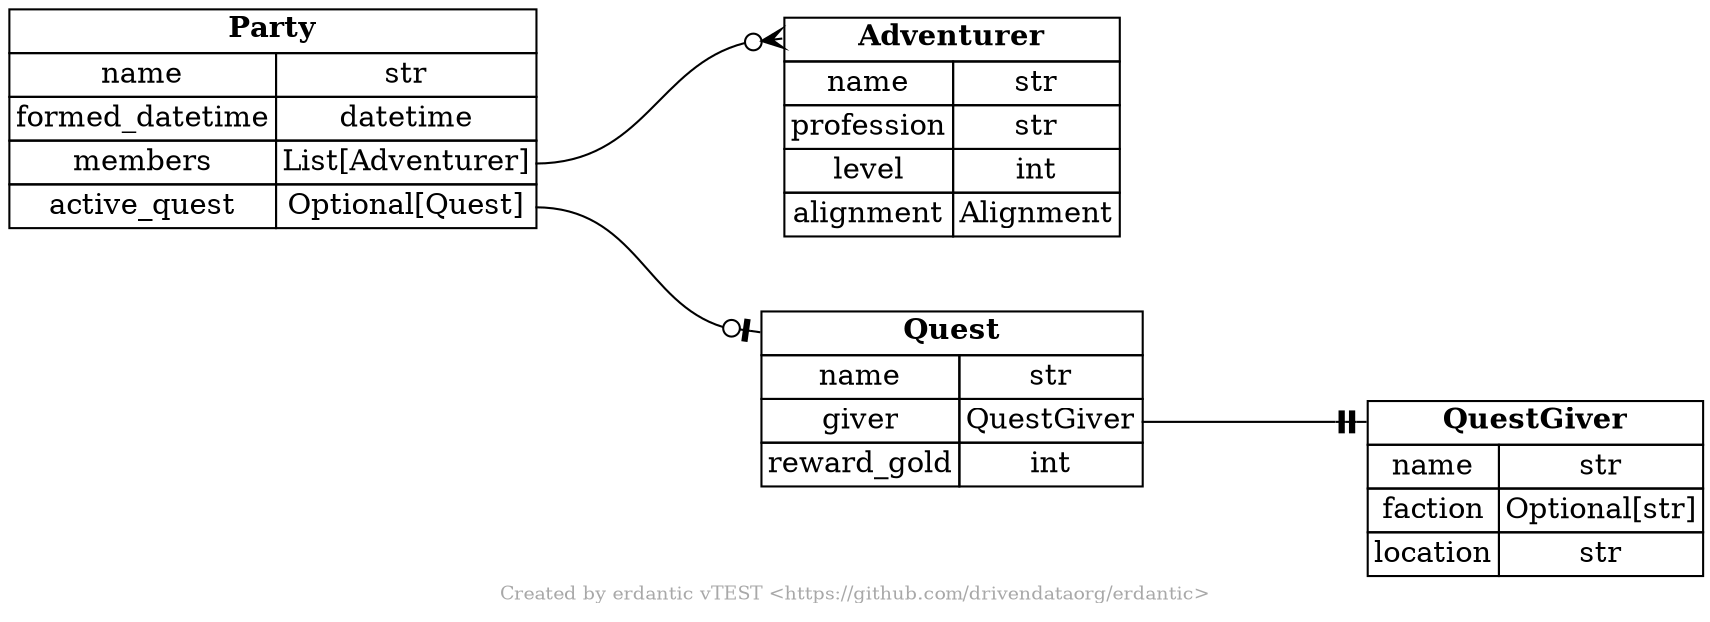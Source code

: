 digraph "Entity Relationship Diagram" {
	graph [fontcolor=gray66,
		fontsize=9,
		label="Created by erdantic vTEST <https://github.com/drivendataorg/erdantic>",
		nodesep=0.5,
		rankdir=LR,
		ranksep=1.5
	];
	node [fontsize=14,
		label="\N",
		shape=plain
	];
	"erdantic.examples.attrs.Adventurer"	[label=<<table border="0" cellborder="1" cellspacing="0"><tr><td port="_root" colspan="2"><b>Adventurer</b></td></tr><tr><td>name</td><td port="name">str</td></tr><tr><td>profession</td><td port="profession">str</td></tr><tr><td>level</td><td port="level">int</td></tr><tr><td>alignment</td><td port="alignment">Alignment</td></tr></table>>,
		tooltip="erdantic.examples.attrs.Adventurer&#xA;&#xA;A person often late for dinner but with a tale or two to tell.&#xA;&#xA;Attributes:&#\
xA;    name (str): Name of this adventurer&#xA;    profession (str): Profession of this adventurer&#xA;    level (int): Level of \
this adventurer&#xA;    alignment (Alignment): Alignment of this adventurer&#xA;"];
	"erdantic.examples.attrs.Party"	[label=<<table border="0" cellborder="1" cellspacing="0"><tr><td port="_root" colspan="2"><b>Party</b></td></tr><tr><td>name</td><td port="name">str</td></tr><tr><td>formed_datetime</td><td port="formed_datetime">datetime</td></tr><tr><td>members</td><td port="members">List[Adventurer]</td></tr><tr><td>active_quest</td><td port="active_quest">Optional[Quest]</td></tr></table>>,
		tooltip="erdantic.examples.attrs.Party&#xA;&#xA;A group of adventurers finding themselves doing and saying things altogether unexpected.&#\
xA;&#xA;Attributes:&#xA;    name (str): Name that party is known by&#xA;    formed_datetime (datetime): Timestamp of when the party \
was formed&#xA;    members (List[Adventurer]): Adventurers that belong to this party&#xA;    active_quest (Optional[Quest]): Current \
quest that party is actively tackling&#xA;"];
	"erdantic.examples.attrs.Party":members:e -> "erdantic.examples.attrs.Adventurer":_root:w	[arrowhead=crowodot];
	"erdantic.examples.attrs.Quest"	[label=<<table border="0" cellborder="1" cellspacing="0"><tr><td port="_root" colspan="2"><b>Quest</b></td></tr><tr><td>name</td><td port="name">str</td></tr><tr><td>giver</td><td port="giver">QuestGiver</td></tr><tr><td>reward_gold</td><td port="reward_gold">int</td></tr></table>>,
		tooltip="erdantic.examples.attrs.Quest&#xA;&#xA;A task to complete, with some monetary reward.&#xA;&#xA;Attributes:&#xA;    name (str): Name \
by which this quest is referred to&#xA;    giver (QuestGiver): Person who offered the quest&#xA;    reward_gold (int): Amount of \
gold to be rewarded for quest completion&#xA;"];
	"erdantic.examples.attrs.Party":active_quest:e -> "erdantic.examples.attrs.Quest":_root:w	[arrowhead=noneteeodot];
	"erdantic.examples.attrs.QuestGiver"	[label=<<table border="0" cellborder="1" cellspacing="0"><tr><td port="_root" colspan="2"><b>QuestGiver</b></td></tr><tr><td>name</td><td port="name">str</td></tr><tr><td>faction</td><td port="faction">Optional[str]</td></tr><tr><td>location</td><td port="location">str</td></tr></table>>,
		tooltip="erdantic.examples.attrs.QuestGiver&#xA;&#xA;A person who offers a task that needs completing.&#xA;&#xA;Attributes:&#xA;    name (\
str): Name of this quest giver&#xA;    faction (str): Faction that this quest giver belongs to&#xA;    location (str): Location \
this quest giver can be found&#xA;"];
	"erdantic.examples.attrs.Quest":giver:e -> "erdantic.examples.attrs.QuestGiver":_root:w	[arrowhead=noneteetee];
}
